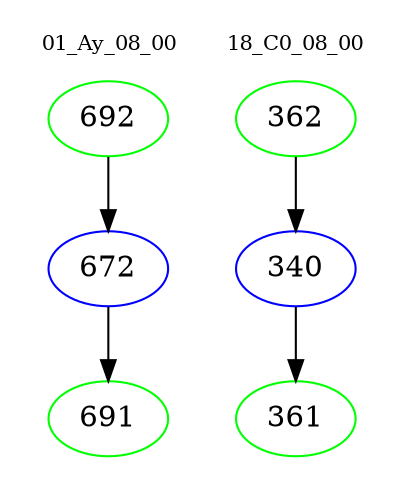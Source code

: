 digraph{
subgraph cluster_0 {
color = white
label = "01_Ay_08_00";
fontsize=10;
T0_692 [label="692", color="green"]
T0_692 -> T0_672 [color="black"]
T0_672 [label="672", color="blue"]
T0_672 -> T0_691 [color="black"]
T0_691 [label="691", color="green"]
}
subgraph cluster_1 {
color = white
label = "18_C0_08_00";
fontsize=10;
T1_362 [label="362", color="green"]
T1_362 -> T1_340 [color="black"]
T1_340 [label="340", color="blue"]
T1_340 -> T1_361 [color="black"]
T1_361 [label="361", color="green"]
}
}
